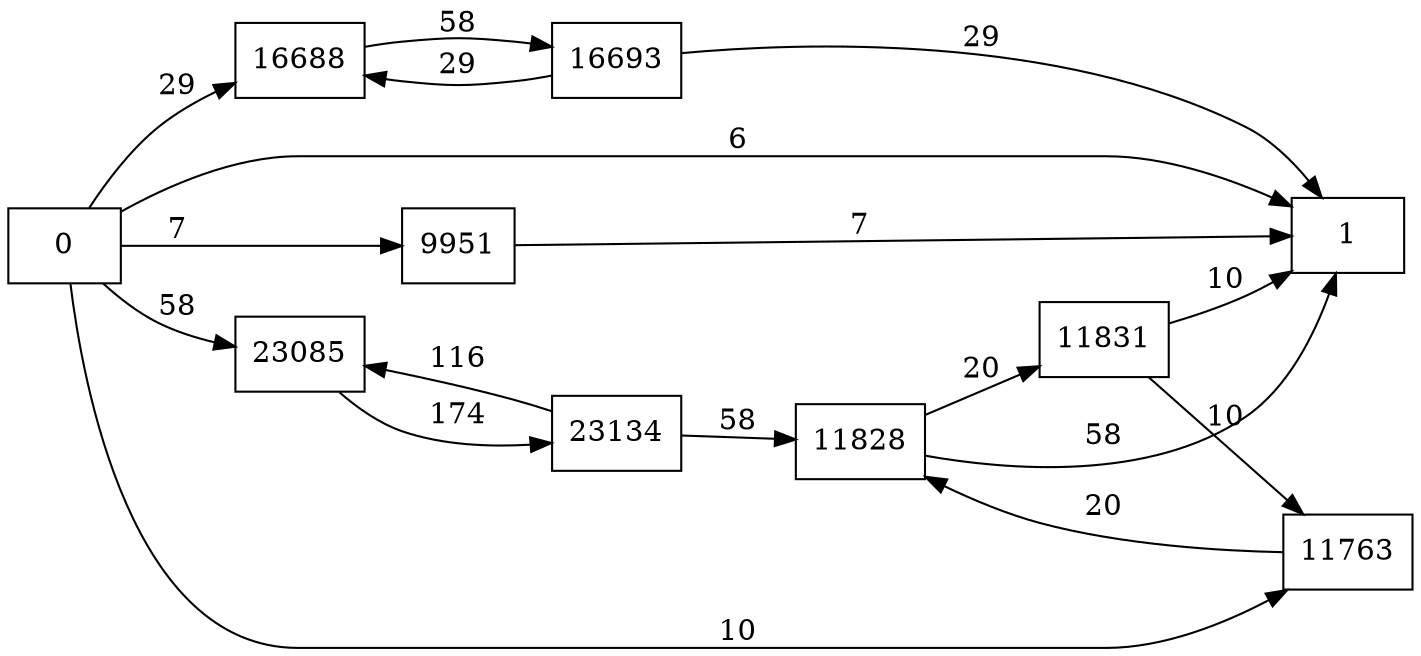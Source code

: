 digraph {
	graph [rankdir=LR]
	node [shape=rectangle]
	9951 -> 1 [label=7]
	11763 -> 11828 [label=20]
	11828 -> 11831 [label=20]
	11828 -> 1 [label=58]
	11831 -> 11763 [label=10]
	11831 -> 1 [label=10]
	16688 -> 16693 [label=58]
	16693 -> 16688 [label=29]
	16693 -> 1 [label=29]
	23085 -> 23134 [label=174]
	23134 -> 23085 [label=116]
	23134 -> 11828 [label=58]
	0 -> 1 [label=6]
	0 -> 9951 [label=7]
	0 -> 11763 [label=10]
	0 -> 16688 [label=29]
	0 -> 23085 [label=58]
}
